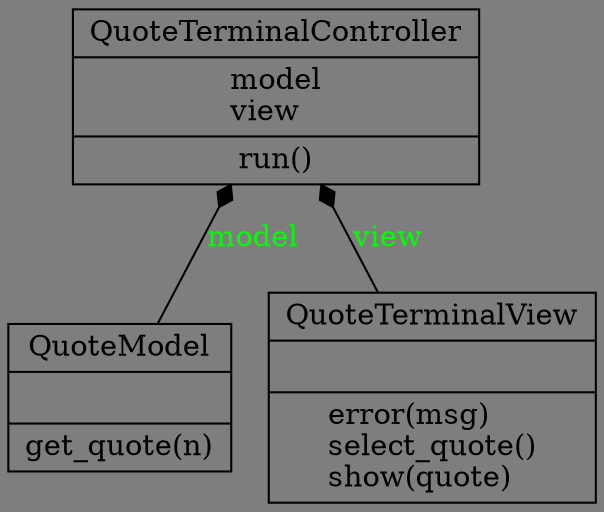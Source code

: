 digraph "classes_结构型模式-mvc模式.py" {
rankdir=BT
bgcolor="#7e7e7e"
charset="utf-8"
"结构型模式-mvc模式.QuoteModel" [color="black", fontcolor="black", label=<{QuoteModel|<br ALIGN="LEFT"/>|get_quote(n)<br ALIGN="LEFT"/>}>, shape="record", style="solid"];
"结构型模式-mvc模式.QuoteTerminalController" [color="black", fontcolor="black", label=<{QuoteTerminalController|model<br ALIGN="LEFT"/>view<br ALIGN="LEFT"/>|run()<br ALIGN="LEFT"/>}>, shape="record", style="solid"];
"结构型模式-mvc模式.QuoteTerminalView" [color="black", fontcolor="black", label=<{QuoteTerminalView|<br ALIGN="LEFT"/>|error(msg)<br ALIGN="LEFT"/>select_quote()<br ALIGN="LEFT"/>show(quote)<br ALIGN="LEFT"/>}>, shape="record", style="solid"];
"结构型模式-mvc模式.QuoteModel" -> "结构型模式-mvc模式.QuoteTerminalController" [arrowhead="diamond", arrowtail="none", fontcolor="green", label="model", style="solid"];
"结构型模式-mvc模式.QuoteTerminalView" -> "结构型模式-mvc模式.QuoteTerminalController" [arrowhead="diamond", arrowtail="none", fontcolor="green", label="view", style="solid"];
}
